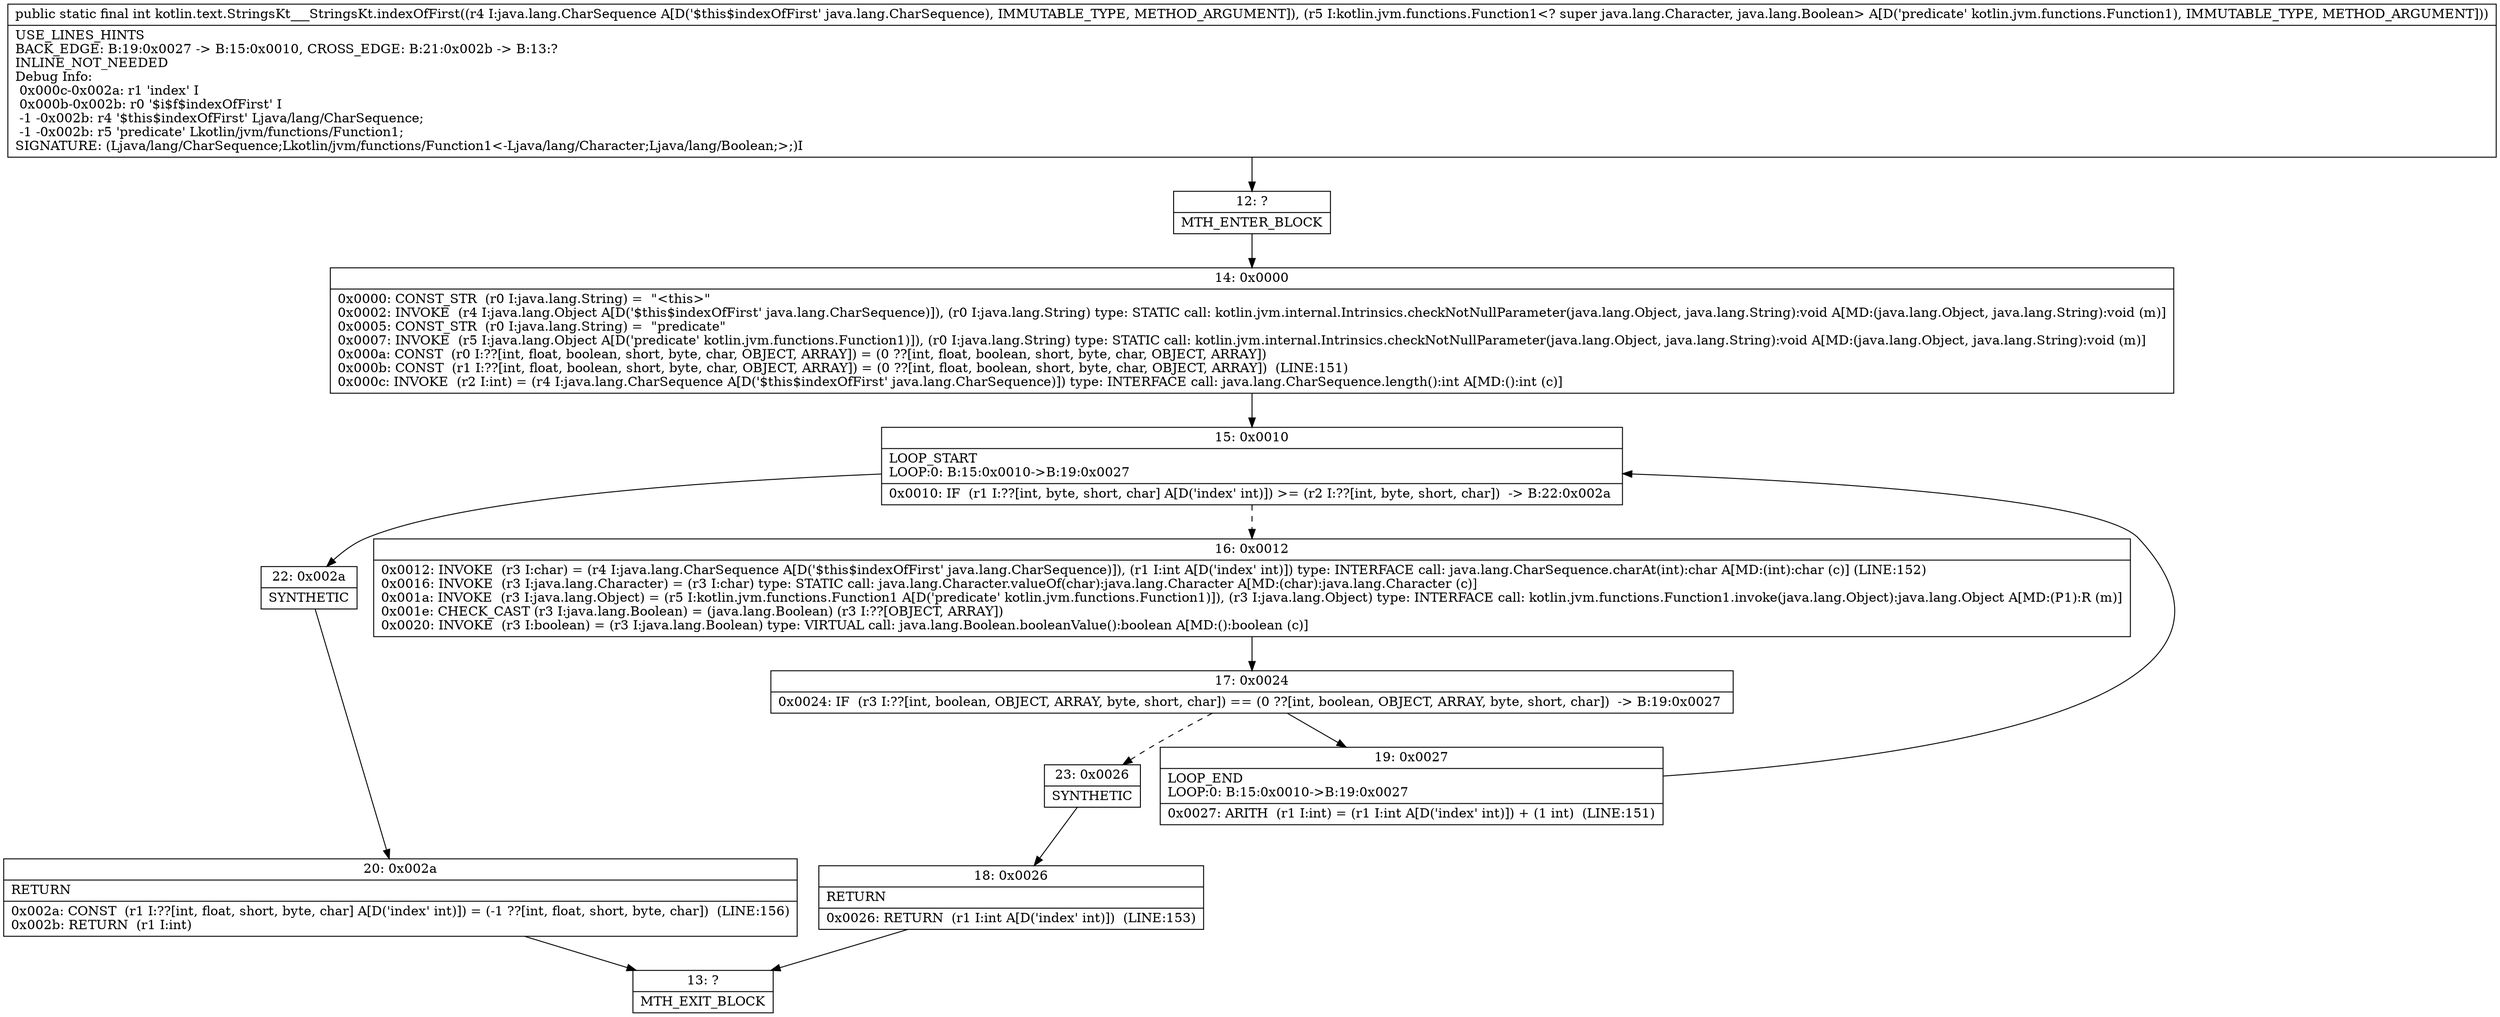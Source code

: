 digraph "CFG forkotlin.text.StringsKt___StringsKt.indexOfFirst(Ljava\/lang\/CharSequence;Lkotlin\/jvm\/functions\/Function1;)I" {
Node_12 [shape=record,label="{12\:\ ?|MTH_ENTER_BLOCK\l}"];
Node_14 [shape=record,label="{14\:\ 0x0000|0x0000: CONST_STR  (r0 I:java.lang.String) =  \"\<this\>\" \l0x0002: INVOKE  (r4 I:java.lang.Object A[D('$this$indexOfFirst' java.lang.CharSequence)]), (r0 I:java.lang.String) type: STATIC call: kotlin.jvm.internal.Intrinsics.checkNotNullParameter(java.lang.Object, java.lang.String):void A[MD:(java.lang.Object, java.lang.String):void (m)]\l0x0005: CONST_STR  (r0 I:java.lang.String) =  \"predicate\" \l0x0007: INVOKE  (r5 I:java.lang.Object A[D('predicate' kotlin.jvm.functions.Function1)]), (r0 I:java.lang.String) type: STATIC call: kotlin.jvm.internal.Intrinsics.checkNotNullParameter(java.lang.Object, java.lang.String):void A[MD:(java.lang.Object, java.lang.String):void (m)]\l0x000a: CONST  (r0 I:??[int, float, boolean, short, byte, char, OBJECT, ARRAY]) = (0 ??[int, float, boolean, short, byte, char, OBJECT, ARRAY]) \l0x000b: CONST  (r1 I:??[int, float, boolean, short, byte, char, OBJECT, ARRAY]) = (0 ??[int, float, boolean, short, byte, char, OBJECT, ARRAY])  (LINE:151)\l0x000c: INVOKE  (r2 I:int) = (r4 I:java.lang.CharSequence A[D('$this$indexOfFirst' java.lang.CharSequence)]) type: INTERFACE call: java.lang.CharSequence.length():int A[MD:():int (c)]\l}"];
Node_15 [shape=record,label="{15\:\ 0x0010|LOOP_START\lLOOP:0: B:15:0x0010\-\>B:19:0x0027\l|0x0010: IF  (r1 I:??[int, byte, short, char] A[D('index' int)]) \>= (r2 I:??[int, byte, short, char])  \-\> B:22:0x002a \l}"];
Node_16 [shape=record,label="{16\:\ 0x0012|0x0012: INVOKE  (r3 I:char) = (r4 I:java.lang.CharSequence A[D('$this$indexOfFirst' java.lang.CharSequence)]), (r1 I:int A[D('index' int)]) type: INTERFACE call: java.lang.CharSequence.charAt(int):char A[MD:(int):char (c)] (LINE:152)\l0x0016: INVOKE  (r3 I:java.lang.Character) = (r3 I:char) type: STATIC call: java.lang.Character.valueOf(char):java.lang.Character A[MD:(char):java.lang.Character (c)]\l0x001a: INVOKE  (r3 I:java.lang.Object) = (r5 I:kotlin.jvm.functions.Function1 A[D('predicate' kotlin.jvm.functions.Function1)]), (r3 I:java.lang.Object) type: INTERFACE call: kotlin.jvm.functions.Function1.invoke(java.lang.Object):java.lang.Object A[MD:(P1):R (m)]\l0x001e: CHECK_CAST (r3 I:java.lang.Boolean) = (java.lang.Boolean) (r3 I:??[OBJECT, ARRAY]) \l0x0020: INVOKE  (r3 I:boolean) = (r3 I:java.lang.Boolean) type: VIRTUAL call: java.lang.Boolean.booleanValue():boolean A[MD:():boolean (c)]\l}"];
Node_17 [shape=record,label="{17\:\ 0x0024|0x0024: IF  (r3 I:??[int, boolean, OBJECT, ARRAY, byte, short, char]) == (0 ??[int, boolean, OBJECT, ARRAY, byte, short, char])  \-\> B:19:0x0027 \l}"];
Node_19 [shape=record,label="{19\:\ 0x0027|LOOP_END\lLOOP:0: B:15:0x0010\-\>B:19:0x0027\l|0x0027: ARITH  (r1 I:int) = (r1 I:int A[D('index' int)]) + (1 int)  (LINE:151)\l}"];
Node_23 [shape=record,label="{23\:\ 0x0026|SYNTHETIC\l}"];
Node_18 [shape=record,label="{18\:\ 0x0026|RETURN\l|0x0026: RETURN  (r1 I:int A[D('index' int)])  (LINE:153)\l}"];
Node_13 [shape=record,label="{13\:\ ?|MTH_EXIT_BLOCK\l}"];
Node_22 [shape=record,label="{22\:\ 0x002a|SYNTHETIC\l}"];
Node_20 [shape=record,label="{20\:\ 0x002a|RETURN\l|0x002a: CONST  (r1 I:??[int, float, short, byte, char] A[D('index' int)]) = (\-1 ??[int, float, short, byte, char])  (LINE:156)\l0x002b: RETURN  (r1 I:int) \l}"];
MethodNode[shape=record,label="{public static final int kotlin.text.StringsKt___StringsKt.indexOfFirst((r4 I:java.lang.CharSequence A[D('$this$indexOfFirst' java.lang.CharSequence), IMMUTABLE_TYPE, METHOD_ARGUMENT]), (r5 I:kotlin.jvm.functions.Function1\<? super java.lang.Character, java.lang.Boolean\> A[D('predicate' kotlin.jvm.functions.Function1), IMMUTABLE_TYPE, METHOD_ARGUMENT]))  | USE_LINES_HINTS\lBACK_EDGE: B:19:0x0027 \-\> B:15:0x0010, CROSS_EDGE: B:21:0x002b \-\> B:13:?\lINLINE_NOT_NEEDED\lDebug Info:\l  0x000c\-0x002a: r1 'index' I\l  0x000b\-0x002b: r0 '$i$f$indexOfFirst' I\l  \-1 \-0x002b: r4 '$this$indexOfFirst' Ljava\/lang\/CharSequence;\l  \-1 \-0x002b: r5 'predicate' Lkotlin\/jvm\/functions\/Function1;\lSIGNATURE: (Ljava\/lang\/CharSequence;Lkotlin\/jvm\/functions\/Function1\<\-Ljava\/lang\/Character;Ljava\/lang\/Boolean;\>;)I\l}"];
MethodNode -> Node_12;Node_12 -> Node_14;
Node_14 -> Node_15;
Node_15 -> Node_16[style=dashed];
Node_15 -> Node_22;
Node_16 -> Node_17;
Node_17 -> Node_19;
Node_17 -> Node_23[style=dashed];
Node_19 -> Node_15;
Node_23 -> Node_18;
Node_18 -> Node_13;
Node_22 -> Node_20;
Node_20 -> Node_13;
}

